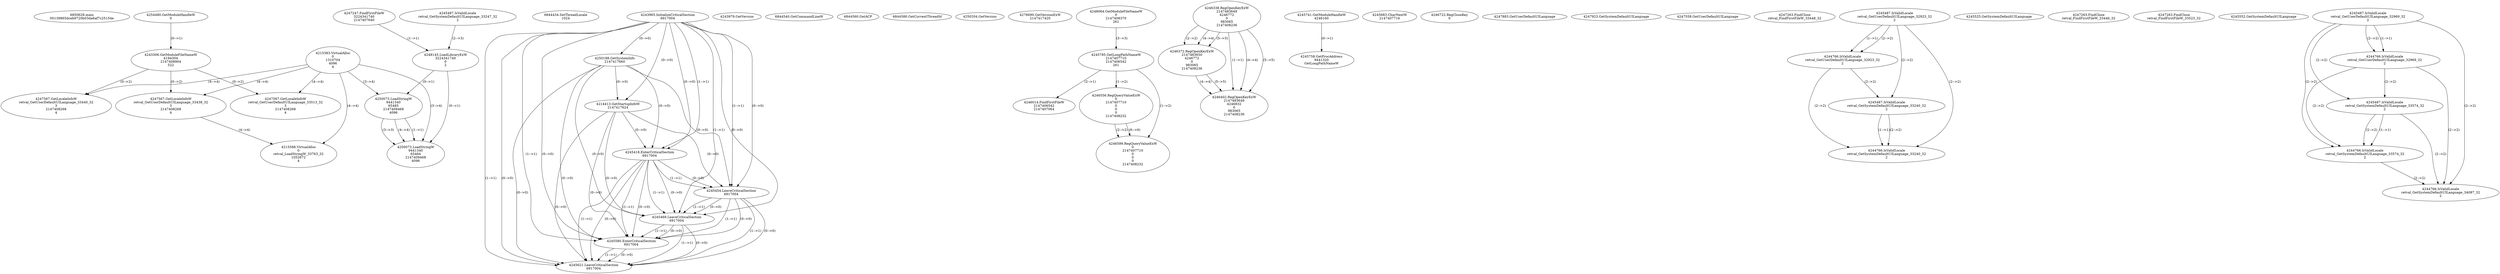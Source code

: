 // Global SCDG with merge call
digraph {
	0 [label="6850628.main
00139865dceb9720b03da6af7c25154e"]
	1 [label="4254480.GetModuleHandleW
0"]
	2 [label="6844434.SetThreadLocale
1024"]
	3 [label="4243965.InitializeCriticalSection
6917004"]
	4 [label="4243979.GetVersion
"]
	5 [label="4250188.GetSystemInfo
2147417660"]
	3 -> 5 [label="(0-->0)"]
	6 [label="6844540.GetCommandLineW
"]
	7 [label="4214413.GetStartupInfoW
2147417624"]
	3 -> 7 [label="(0-->0)"]
	5 -> 7 [label="(0-->0)"]
	8 [label="6844560.GetACP
"]
	9 [label="6844580.GetCurrentThreadId
"]
	10 [label="4250204.GetVersion
"]
	11 [label="4276690.GetVersionExW
2147417420"]
	12 [label="4243306.GetModuleFileNameW
4194304
2147408904
522"]
	1 -> 12 [label="(0-->1)"]
	13 [label="4248064.GetModuleFileNameW
0
2147408370
261"]
	14 [label="4215383.VirtualAlloc
0
1310704
4096
4"]
	15 [label="4246338.RegOpenKeyExW
2147483649
4246772
0
983065
2147408236"]
	16 [label="4246372.RegOpenKeyExW
2147483650
4246772
0
983065
2147408236"]
	15 -> 16 [label="(2-->2)"]
	15 -> 16 [label="(4-->4)"]
	15 -> 16 [label="(5-->5)"]
	17 [label="4246402.RegOpenKeyExW
2147483649
4246832
0
983065
2147408236"]
	15 -> 17 [label="(1-->1)"]
	15 -> 17 [label="(4-->4)"]
	16 -> 17 [label="(4-->4)"]
	15 -> 17 [label="(5-->5)"]
	16 -> 17 [label="(5-->5)"]
	18 [label="4245741.GetModuleHandleW
4246160"]
	19 [label="4245758.GetProcAddress
9441320
GetLongPathNameW"]
	18 -> 19 [label="(0-->1)"]
	20 [label="4245785.GetLongPathNameW
2147407710
2147406542
261"]
	13 -> 20 [label="(3-->3)"]
	21 [label="4245683.CharNextW
2147407716"]
	22 [label="4246014.FindFirstFileW
2147406542
2147407064"]
	20 -> 22 [label="(2-->1)"]
	23 [label="4246556.RegQueryValueExW
0
2147407710
0
0
0
2147408232"]
	20 -> 23 [label="(1-->2)"]
	24 [label="4246599.RegQueryValueExW
0
2147407710
0
0
0
2147408232"]
	20 -> 24 [label="(1-->2)"]
	23 -> 24 [label="(2-->2)"]
	23 -> 24 [label="(6-->6)"]
	25 [label="4246722.RegCloseKey
0"]
	26 [label="4247883.GetUserDefaultUILanguage
"]
	27 [label="4245418.EnterCriticalSection
6917004"]
	3 -> 27 [label="(1-->1)"]
	3 -> 27 [label="(0-->0)"]
	5 -> 27 [label="(0-->0)"]
	7 -> 27 [label="(0-->0)"]
	28 [label="4245454.LeaveCriticalSection
6917004"]
	3 -> 28 [label="(1-->1)"]
	27 -> 28 [label="(1-->1)"]
	3 -> 28 [label="(0-->0)"]
	5 -> 28 [label="(0-->0)"]
	7 -> 28 [label="(0-->0)"]
	27 -> 28 [label="(0-->0)"]
	29 [label="4247923.GetSystemDefaultUILanguage
"]
	30 [label="4245469.LeaveCriticalSection
6917004"]
	3 -> 30 [label="(1-->1)"]
	27 -> 30 [label="(1-->1)"]
	28 -> 30 [label="(1-->1)"]
	3 -> 30 [label="(0-->0)"]
	5 -> 30 [label="(0-->0)"]
	7 -> 30 [label="(0-->0)"]
	27 -> 30 [label="(0-->0)"]
	28 -> 30 [label="(0-->0)"]
	31 [label="4245487.IsValidLocale
retval_GetSystemDefaultUILanguage_33247_32
2"]
	32 [label="4245580.EnterCriticalSection
6917004"]
	3 -> 32 [label="(1-->1)"]
	27 -> 32 [label="(1-->1)"]
	28 -> 32 [label="(1-->1)"]
	30 -> 32 [label="(1-->1)"]
	3 -> 32 [label="(0-->0)"]
	5 -> 32 [label="(0-->0)"]
	7 -> 32 [label="(0-->0)"]
	27 -> 32 [label="(0-->0)"]
	28 -> 32 [label="(0-->0)"]
	30 -> 32 [label="(0-->0)"]
	33 [label="4245621.LeaveCriticalSection
6917004"]
	3 -> 33 [label="(1-->1)"]
	27 -> 33 [label="(1-->1)"]
	28 -> 33 [label="(1-->1)"]
	30 -> 33 [label="(1-->1)"]
	32 -> 33 [label="(1-->1)"]
	3 -> 33 [label="(0-->0)"]
	5 -> 33 [label="(0-->0)"]
	7 -> 33 [label="(0-->0)"]
	27 -> 33 [label="(0-->0)"]
	28 -> 33 [label="(0-->0)"]
	30 -> 33 [label="(0-->0)"]
	32 -> 33 [label="(0-->0)"]
	34 [label="4247558.GetUserDefaultUILanguage
"]
	35 [label="4247567.GetLocaleInfoW
retval_GetUserDefaultUILanguage_33440_32
3
2147408268
4"]
	12 -> 35 [label="(0-->2)"]
	14 -> 35 [label="(4-->4)"]
	36 [label="4247247.FindFirstFileW
3224341740
2147407640"]
	37 [label="4247263.FindClose
retval_FindFirstFileW_33448_32"]
	38 [label="4248145.LoadLibraryExW
3224341740
0
2"]
	36 -> 38 [label="(1-->1)"]
	31 -> 38 [label="(2-->3)"]
	39 [label="4250073.LoadStringW
9441340
65485
2147409468
4096"]
	38 -> 39 [label="(0-->1)"]
	14 -> 39 [label="(3-->4)"]
	40 [label="4245487.IsValidLocale
retval_GetUserDefaultUILanguage_32923_32
2"]
	41 [label="4244766.IsValidLocale
retval_GetUserDefaultUILanguage_32923_32
2"]
	40 -> 41 [label="(1-->1)"]
	40 -> 41 [label="(2-->2)"]
	42 [label="4245525.GetSystemDefaultUILanguage
"]
	43 [label="4245487.IsValidLocale
retval_GetSystemDefaultUILanguage_33240_32
2"]
	40 -> 43 [label="(2-->2)"]
	41 -> 43 [label="(2-->2)"]
	44 [label="4247567.GetLocaleInfoW
retval_GetUserDefaultUILanguage_33438_32
3
2147408268
4"]
	12 -> 44 [label="(0-->2)"]
	14 -> 44 [label="(4-->4)"]
	45 [label="4247263.FindClose
retval_FindFirstFileW_33446_32"]
	46 [label="4215588.VirtualAlloc
0
retval_LoadStringW_33763_32
1052672
4"]
	14 -> 46 [label="(4-->4)"]
	44 -> 46 [label="(4-->4)"]
	47 [label="4247567.GetLocaleInfoW
retval_GetUserDefaultUILanguage_33513_32
3
2147408268
4"]
	12 -> 47 [label="(0-->2)"]
	14 -> 47 [label="(4-->4)"]
	48 [label="4247263.FindClose
retval_FindFirstFileW_33523_32"]
	49 [label="4250073.LoadStringW
9441340
65484
2147409468
4096"]
	38 -> 49 [label="(0-->1)"]
	39 -> 49 [label="(1-->1)"]
	39 -> 49 [label="(3-->3)"]
	14 -> 49 [label="(3-->4)"]
	39 -> 49 [label="(4-->4)"]
	50 [label="4244766.IsValidLocale
retval_GetSystemDefaultUILanguage_33240_32
2"]
	43 -> 50 [label="(1-->1)"]
	40 -> 50 [label="(2-->2)"]
	41 -> 50 [label="(2-->2)"]
	43 -> 50 [label="(2-->2)"]
	51 [label="4245552.GetSystemDefaultUILanguage
"]
	52 [label="4245487.IsValidLocale
retval_GetUserDefaultUILanguage_32969_32
2"]
	53 [label="4244766.IsValidLocale
retval_GetUserDefaultUILanguage_32969_32
2"]
	52 -> 53 [label="(1-->1)"]
	52 -> 53 [label="(2-->2)"]
	54 [label="4245487.IsValidLocale
retval_GetSystemDefaultUILanguage_33574_32
2"]
	52 -> 54 [label="(2-->2)"]
	53 -> 54 [label="(2-->2)"]
	55 [label="4244766.IsValidLocale
retval_GetSystemDefaultUILanguage_33574_32
2"]
	54 -> 55 [label="(1-->1)"]
	52 -> 55 [label="(2-->2)"]
	53 -> 55 [label="(2-->2)"]
	54 -> 55 [label="(2-->2)"]
	56 [label="4244766.IsValidLocale
retval_GetSystemDefaultUILanguage_34087_32
2"]
	52 -> 56 [label="(2-->2)"]
	53 -> 56 [label="(2-->2)"]
	54 -> 56 [label="(2-->2)"]
	55 -> 56 [label="(2-->2)"]
}
